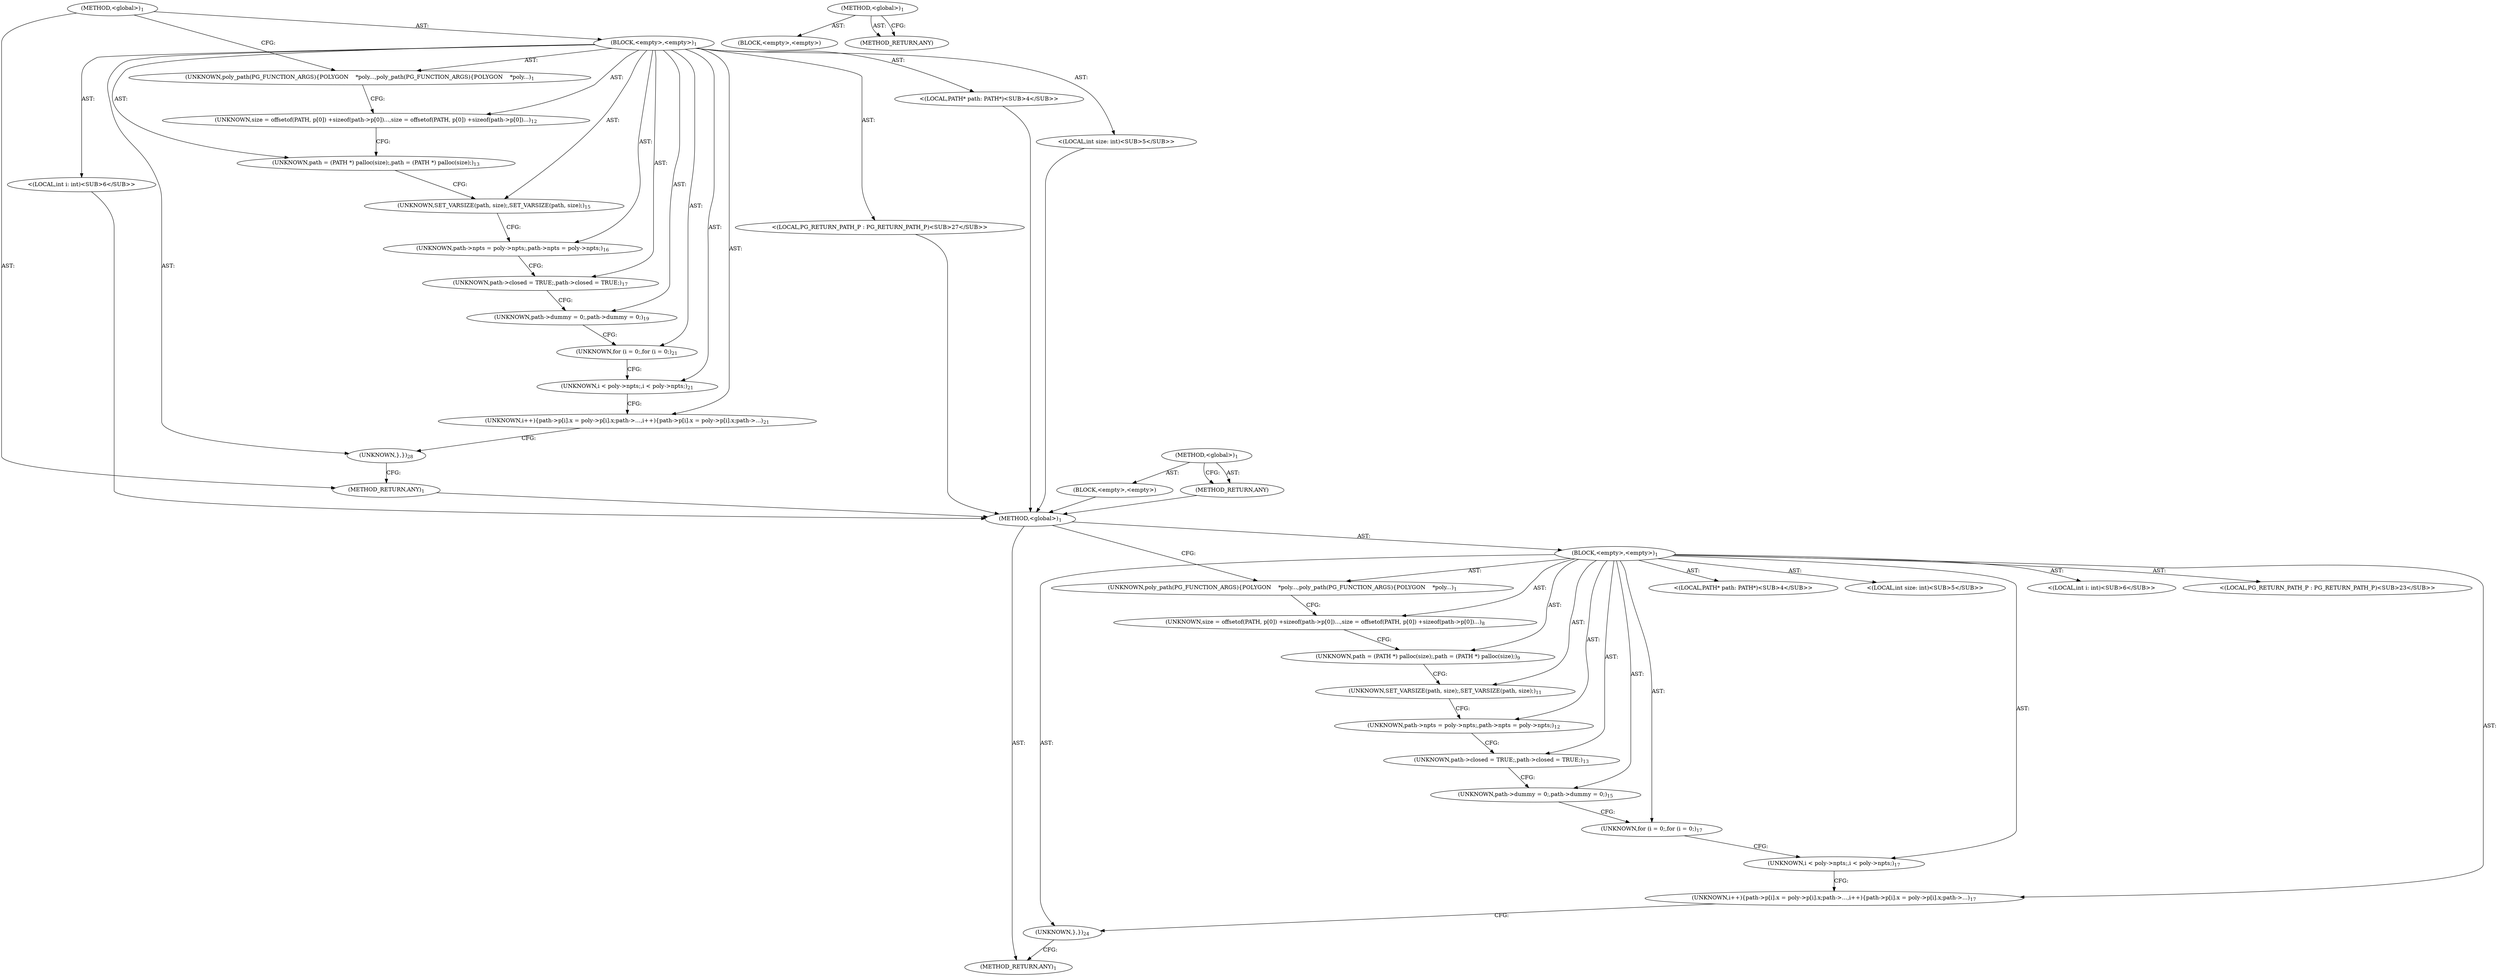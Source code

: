 digraph "&lt;global&gt;" {
vulnerable_6 [label=<(METHOD,&lt;global&gt;)<SUB>1</SUB>>];
vulnerable_7 [label=<(BLOCK,&lt;empty&gt;,&lt;empty&gt;)<SUB>1</SUB>>];
vulnerable_8 [label=<(UNKNOWN,poly_path(PG_FUNCTION_ARGS)
{
	POLYGON    *poly...,poly_path(PG_FUNCTION_ARGS)
{
	POLYGON    *poly...)<SUB>1</SUB>>];
vulnerable_9 [label="<(LOCAL,PATH* path: PATH*)<SUB>4</SUB>>"];
vulnerable_10 [label="<(LOCAL,int size: int)<SUB>5</SUB>>"];
vulnerable_11 [label="<(LOCAL,int i: int)<SUB>6</SUB>>"];
vulnerable_12 [label=<(UNKNOWN,size = offsetof(PATH, p[0]) +sizeof(path-&gt;p[0])...,size = offsetof(PATH, p[0]) +sizeof(path-&gt;p[0])...)<SUB>8</SUB>>];
vulnerable_13 [label=<(UNKNOWN,path = (PATH *) palloc(size);,path = (PATH *) palloc(size);)<SUB>9</SUB>>];
vulnerable_14 [label=<(UNKNOWN,SET_VARSIZE(path, size);,SET_VARSIZE(path, size);)<SUB>11</SUB>>];
vulnerable_15 [label=<(UNKNOWN,path-&gt;npts = poly-&gt;npts;,path-&gt;npts = poly-&gt;npts;)<SUB>12</SUB>>];
vulnerable_16 [label=<(UNKNOWN,path-&gt;closed = TRUE;,path-&gt;closed = TRUE;)<SUB>13</SUB>>];
vulnerable_17 [label=<(UNKNOWN,path-&gt;dummy = 0;,path-&gt;dummy = 0;)<SUB>15</SUB>>];
vulnerable_18 [label=<(UNKNOWN,for (i = 0;,for (i = 0;)<SUB>17</SUB>>];
vulnerable_19 [label=<(UNKNOWN,i &lt; poly-&gt;npts;,i &lt; poly-&gt;npts;)<SUB>17</SUB>>];
vulnerable_20 [label=<(UNKNOWN,i++)
	{
		path-&gt;p[i].x = poly-&gt;p[i].x;
		path-&gt;...,i++)
	{
		path-&gt;p[i].x = poly-&gt;p[i].x;
		path-&gt;...)<SUB>17</SUB>>];
vulnerable_21 [label="<(LOCAL,PG_RETURN_PATH_P : PG_RETURN_PATH_P)<SUB>23</SUB>>"];
vulnerable_22 [label=<(UNKNOWN,},})<SUB>24</SUB>>];
vulnerable_23 [label=<(METHOD_RETURN,ANY)<SUB>1</SUB>>];
vulnerable_34 [label=<(METHOD,&lt;global&gt;)<SUB>1</SUB>>];
vulnerable_35 [label=<(BLOCK,&lt;empty&gt;,&lt;empty&gt;)>];
vulnerable_36 [label=<(METHOD_RETURN,ANY)>];
fixed_6 [label=<(METHOD,&lt;global&gt;)<SUB>1</SUB>>];
fixed_7 [label=<(BLOCK,&lt;empty&gt;,&lt;empty&gt;)<SUB>1</SUB>>];
fixed_8 [label=<(UNKNOWN,poly_path(PG_FUNCTION_ARGS)
{
	POLYGON    *poly...,poly_path(PG_FUNCTION_ARGS)
{
	POLYGON    *poly...)<SUB>1</SUB>>];
fixed_9 [label="<(LOCAL,PATH* path: PATH*)<SUB>4</SUB>>"];
fixed_10 [label="<(LOCAL,int size: int)<SUB>5</SUB>>"];
fixed_11 [label="<(LOCAL,int i: int)<SUB>6</SUB>>"];
fixed_12 [label=<(UNKNOWN,size = offsetof(PATH, p[0]) +sizeof(path-&gt;p[0])...,size = offsetof(PATH, p[0]) +sizeof(path-&gt;p[0])...)<SUB>12</SUB>>];
fixed_13 [label=<(UNKNOWN,path = (PATH *) palloc(size);,path = (PATH *) palloc(size);)<SUB>13</SUB>>];
fixed_14 [label=<(UNKNOWN,SET_VARSIZE(path, size);,SET_VARSIZE(path, size);)<SUB>15</SUB>>];
fixed_15 [label=<(UNKNOWN,path-&gt;npts = poly-&gt;npts;,path-&gt;npts = poly-&gt;npts;)<SUB>16</SUB>>];
fixed_16 [label=<(UNKNOWN,path-&gt;closed = TRUE;,path-&gt;closed = TRUE;)<SUB>17</SUB>>];
fixed_17 [label=<(UNKNOWN,path-&gt;dummy = 0;,path-&gt;dummy = 0;)<SUB>19</SUB>>];
fixed_18 [label=<(UNKNOWN,for (i = 0;,for (i = 0;)<SUB>21</SUB>>];
fixed_19 [label=<(UNKNOWN,i &lt; poly-&gt;npts;,i &lt; poly-&gt;npts;)<SUB>21</SUB>>];
fixed_20 [label=<(UNKNOWN,i++)
	{
		path-&gt;p[i].x = poly-&gt;p[i].x;
		path-&gt;...,i++)
	{
		path-&gt;p[i].x = poly-&gt;p[i].x;
		path-&gt;...)<SUB>21</SUB>>];
fixed_21 [label="<(LOCAL,PG_RETURN_PATH_P : PG_RETURN_PATH_P)<SUB>27</SUB>>"];
fixed_22 [label=<(UNKNOWN,},})<SUB>28</SUB>>];
fixed_23 [label=<(METHOD_RETURN,ANY)<SUB>1</SUB>>];
fixed_34 [label=<(METHOD,&lt;global&gt;)<SUB>1</SUB>>];
fixed_35 [label=<(BLOCK,&lt;empty&gt;,&lt;empty&gt;)>];
fixed_36 [label=<(METHOD_RETURN,ANY)>];
vulnerable_6 -> vulnerable_7  [key=0, label="AST: "];
vulnerable_6 -> vulnerable_23  [key=0, label="AST: "];
vulnerable_6 -> vulnerable_8  [key=0, label="CFG: "];
vulnerable_7 -> vulnerable_8  [key=0, label="AST: "];
vulnerable_7 -> vulnerable_9  [key=0, label="AST: "];
vulnerable_7 -> vulnerable_10  [key=0, label="AST: "];
vulnerable_7 -> vulnerable_11  [key=0, label="AST: "];
vulnerable_7 -> vulnerable_12  [key=0, label="AST: "];
vulnerable_7 -> vulnerable_13  [key=0, label="AST: "];
vulnerable_7 -> vulnerable_14  [key=0, label="AST: "];
vulnerable_7 -> vulnerable_15  [key=0, label="AST: "];
vulnerable_7 -> vulnerable_16  [key=0, label="AST: "];
vulnerable_7 -> vulnerable_17  [key=0, label="AST: "];
vulnerable_7 -> vulnerable_18  [key=0, label="AST: "];
vulnerable_7 -> vulnerable_19  [key=0, label="AST: "];
vulnerable_7 -> vulnerable_20  [key=0, label="AST: "];
vulnerable_7 -> vulnerable_21  [key=0, label="AST: "];
vulnerable_7 -> vulnerable_22  [key=0, label="AST: "];
vulnerable_8 -> vulnerable_12  [key=0, label="CFG: "];
vulnerable_12 -> vulnerable_13  [key=0, label="CFG: "];
vulnerable_13 -> vulnerable_14  [key=0, label="CFG: "];
vulnerable_14 -> vulnerable_15  [key=0, label="CFG: "];
vulnerable_15 -> vulnerable_16  [key=0, label="CFG: "];
vulnerable_16 -> vulnerable_17  [key=0, label="CFG: "];
vulnerable_17 -> vulnerable_18  [key=0, label="CFG: "];
vulnerable_18 -> vulnerable_19  [key=0, label="CFG: "];
vulnerable_19 -> vulnerable_20  [key=0, label="CFG: "];
vulnerable_20 -> vulnerable_22  [key=0, label="CFG: "];
vulnerable_22 -> vulnerable_23  [key=0, label="CFG: "];
vulnerable_34 -> vulnerable_35  [key=0, label="AST: "];
vulnerable_34 -> vulnerable_36  [key=0, label="AST: "];
vulnerable_34 -> vulnerable_36  [key=1, label="CFG: "];
fixed_6 -> fixed_7  [key=0, label="AST: "];
fixed_6 -> fixed_23  [key=0, label="AST: "];
fixed_6 -> fixed_8  [key=0, label="CFG: "];
fixed_7 -> fixed_8  [key=0, label="AST: "];
fixed_7 -> fixed_9  [key=0, label="AST: "];
fixed_7 -> fixed_10  [key=0, label="AST: "];
fixed_7 -> fixed_11  [key=0, label="AST: "];
fixed_7 -> fixed_12  [key=0, label="AST: "];
fixed_7 -> fixed_13  [key=0, label="AST: "];
fixed_7 -> fixed_14  [key=0, label="AST: "];
fixed_7 -> fixed_15  [key=0, label="AST: "];
fixed_7 -> fixed_16  [key=0, label="AST: "];
fixed_7 -> fixed_17  [key=0, label="AST: "];
fixed_7 -> fixed_18  [key=0, label="AST: "];
fixed_7 -> fixed_19  [key=0, label="AST: "];
fixed_7 -> fixed_20  [key=0, label="AST: "];
fixed_7 -> fixed_21  [key=0, label="AST: "];
fixed_7 -> fixed_22  [key=0, label="AST: "];
fixed_8 -> fixed_12  [key=0, label="CFG: "];
fixed_9 -> vulnerable_6  [key=0];
fixed_10 -> vulnerable_6  [key=0];
fixed_11 -> vulnerable_6  [key=0];
fixed_12 -> fixed_13  [key=0, label="CFG: "];
fixed_13 -> fixed_14  [key=0, label="CFG: "];
fixed_14 -> fixed_15  [key=0, label="CFG: "];
fixed_15 -> fixed_16  [key=0, label="CFG: "];
fixed_16 -> fixed_17  [key=0, label="CFG: "];
fixed_17 -> fixed_18  [key=0, label="CFG: "];
fixed_18 -> fixed_19  [key=0, label="CFG: "];
fixed_19 -> fixed_20  [key=0, label="CFG: "];
fixed_20 -> fixed_22  [key=0, label="CFG: "];
fixed_21 -> vulnerable_6  [key=0];
fixed_22 -> fixed_23  [key=0, label="CFG: "];
fixed_23 -> vulnerable_6  [key=0];
fixed_34 -> fixed_35  [key=0, label="AST: "];
fixed_34 -> fixed_36  [key=0, label="AST: "];
fixed_34 -> fixed_36  [key=1, label="CFG: "];
fixed_35 -> vulnerable_6  [key=0];
fixed_36 -> vulnerable_6  [key=0];
}
